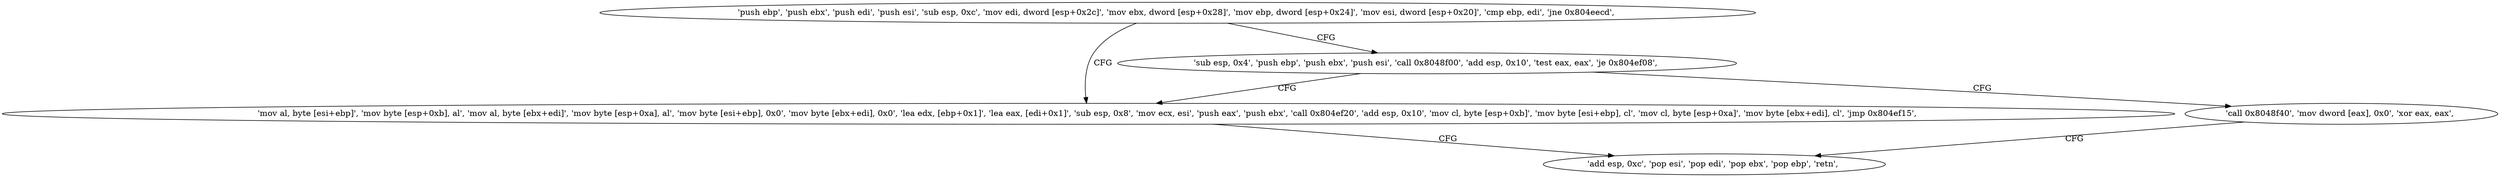 digraph "func" {
"134540960" [label = "'push ebp', 'push ebx', 'push edi', 'push esi', 'sub esp, 0xc', 'mov edi, dword [esp+0x2c]', 'mov ebx, dword [esp+0x28]', 'mov ebp, dword [esp+0x24]', 'mov esi, dword [esp+0x20]', 'cmp ebp, edi', 'jne 0x804eecd', " ]
"134541005" [label = "'mov al, byte [esi+ebp]', 'mov byte [esp+0xb], al', 'mov al, byte [ebx+edi]', 'mov byte [esp+0xa], al', 'mov byte [esi+ebp], 0x0', 'mov byte [ebx+edi], 0x0', 'lea edx, [ebp+0x1]', 'lea eax, [edi+0x1]', 'sub esp, 0x8', 'mov ecx, esi', 'push eax', 'push ebx', 'call 0x804ef20', 'add esp, 0x10', 'mov cl, byte [esp+0xb]', 'mov byte [esi+ebp], cl', 'mov cl, byte [esp+0xa]', 'mov byte [ebx+edi], cl', 'jmp 0x804ef15', " ]
"134540987" [label = "'sub esp, 0x4', 'push ebp', 'push ebx', 'push esi', 'call 0x8048f00', 'add esp, 0x10', 'test eax, eax', 'je 0x804ef08', " ]
"134541077" [label = "'add esp, 0xc', 'pop esi', 'pop edi', 'pop ebx', 'pop ebp', 'retn', " ]
"134541064" [label = "'call 0x8048f40', 'mov dword [eax], 0x0', 'xor eax, eax', " ]
"134540960" -> "134541005" [ label = "CFG" ]
"134540960" -> "134540987" [ label = "CFG" ]
"134541005" -> "134541077" [ label = "CFG" ]
"134540987" -> "134541064" [ label = "CFG" ]
"134540987" -> "134541005" [ label = "CFG" ]
"134541064" -> "134541077" [ label = "CFG" ]
}
